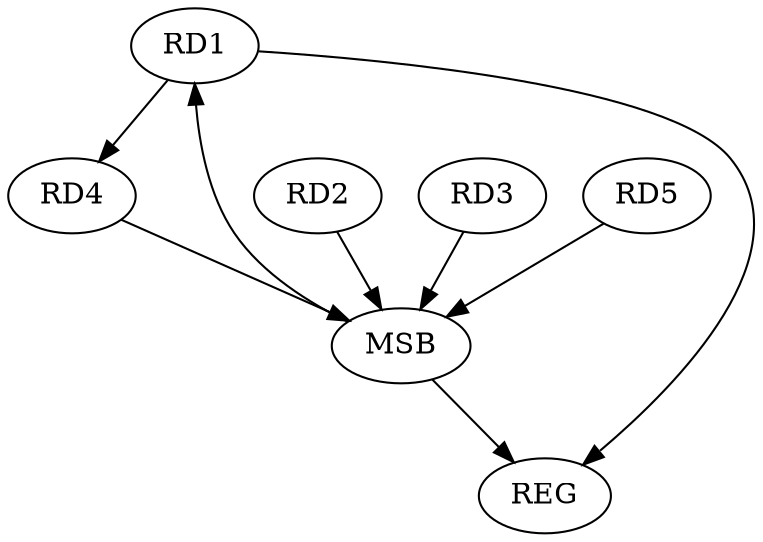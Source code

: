 strict digraph G {
  RD1 [ label="RD1" ];
  RD2 [ label="RD2" ];
  RD3 [ label="RD3" ];
  RD4 [ label="RD4" ];
  RD5 [ label="RD5" ];
  REG [ label="REG" ];
  MSB [ label="MSB" ];
  RD1 -> RD4;
  RD2 -> MSB;
  MSB -> RD1;
  MSB -> REG;
  RD3 -> MSB;
  RD4 -> MSB;
  RD5 -> MSB;
  RD1 -> REG;
}
